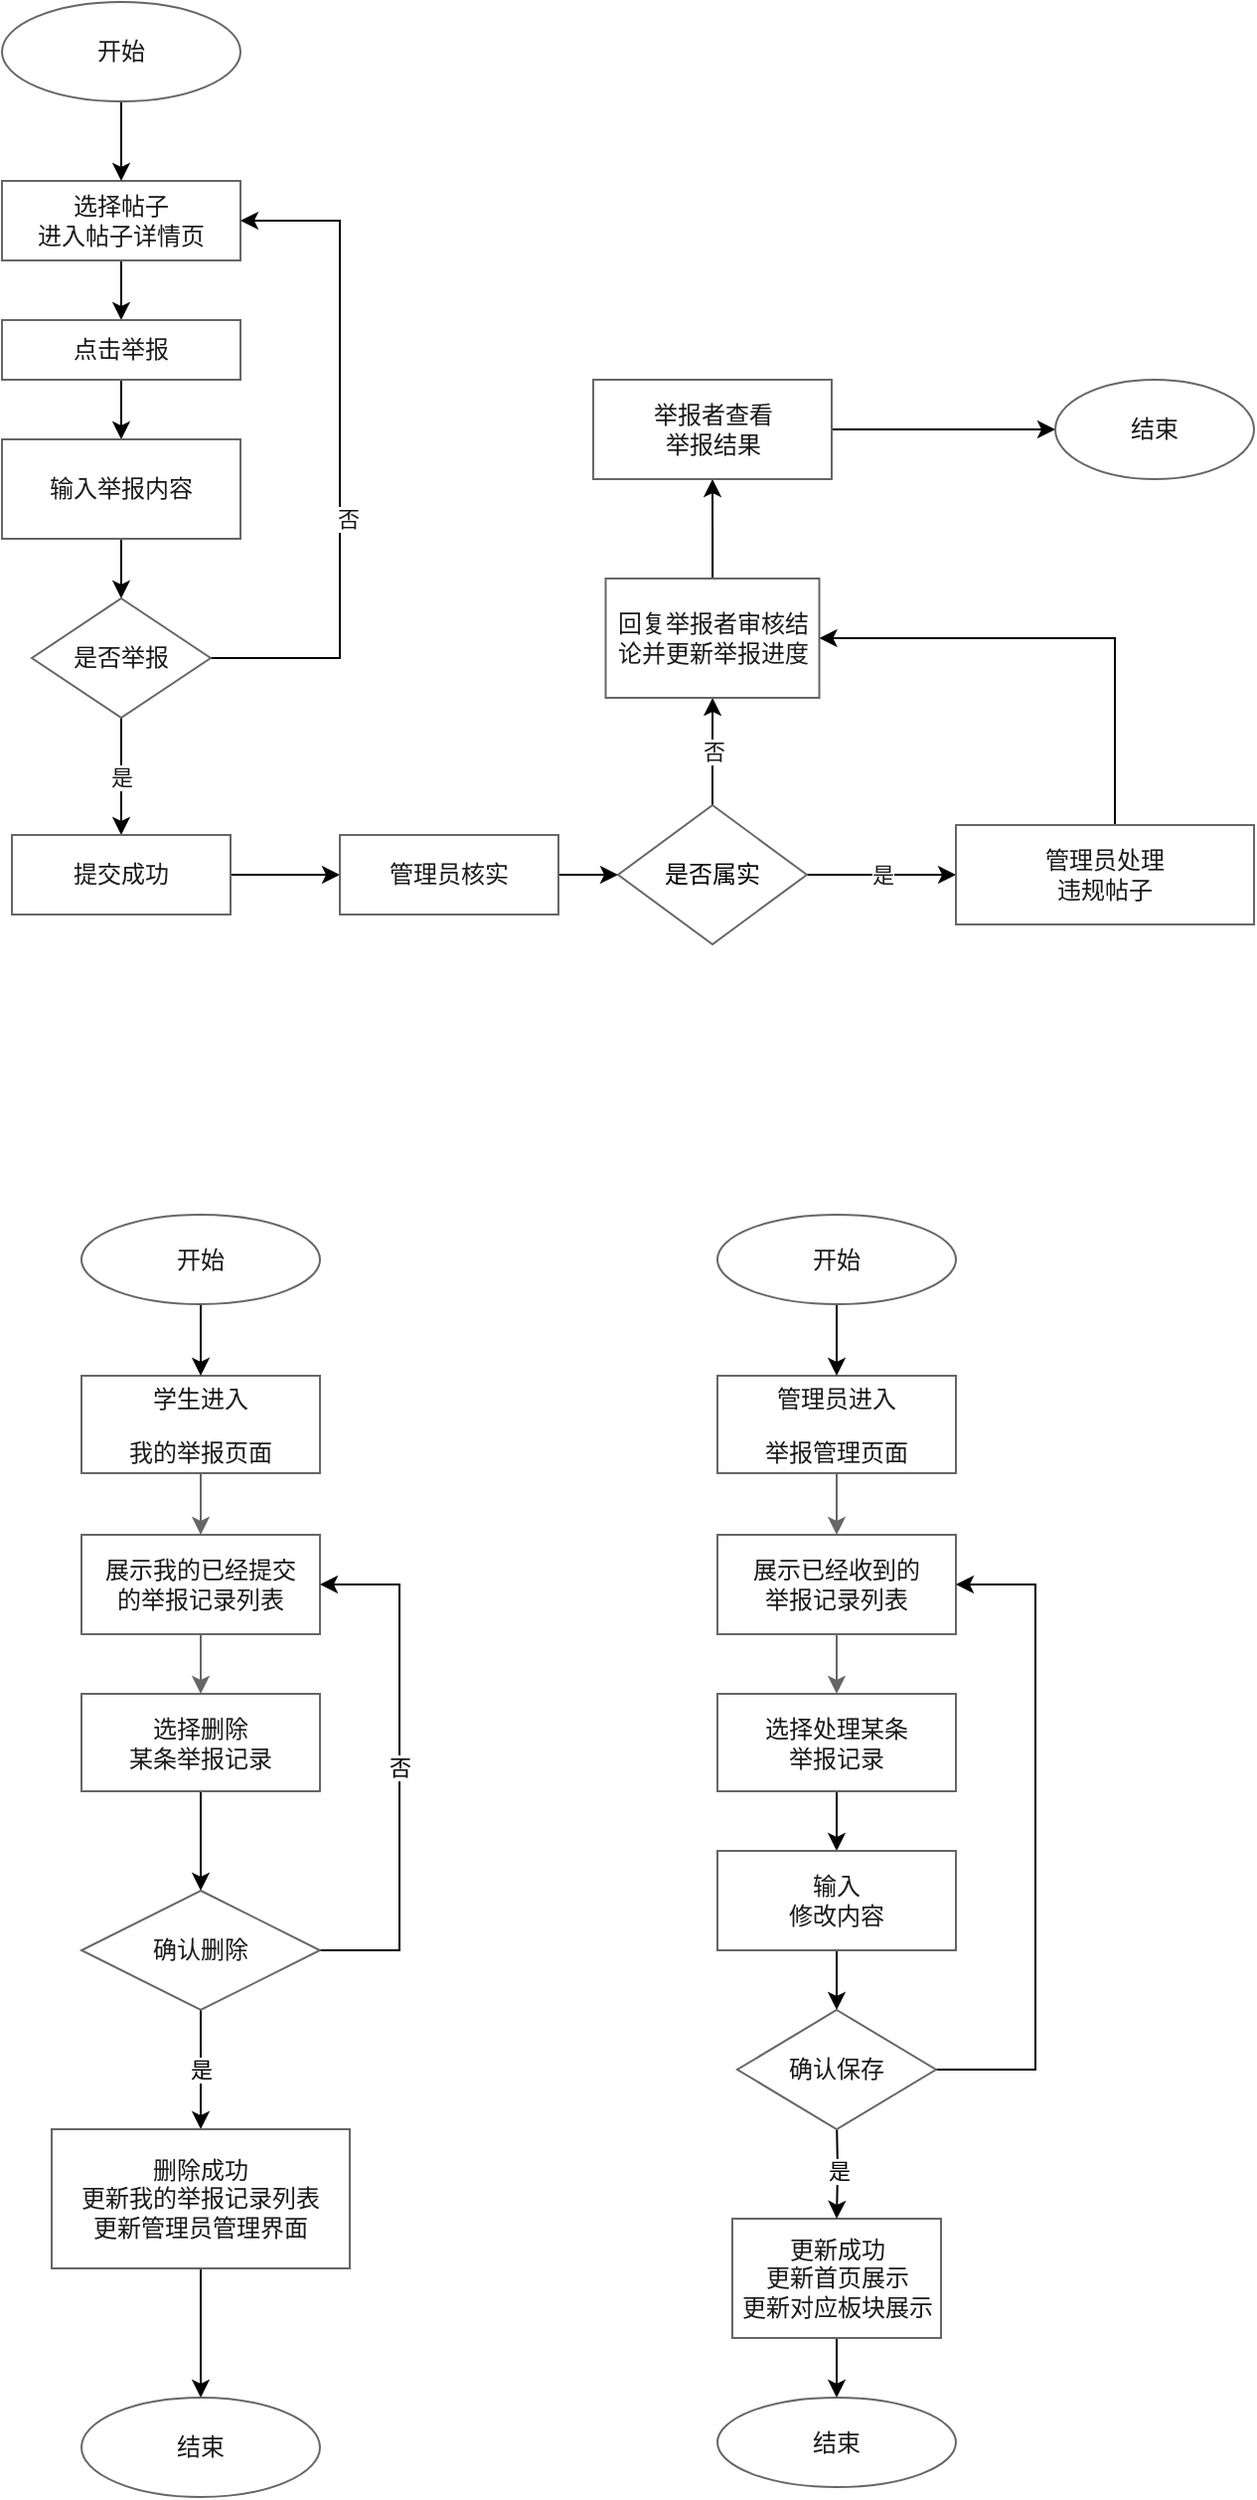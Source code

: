<mxfile version="17.1.2" type="github">
  <diagram id="C5RBs43oDa-KdzZeNtuy" name="Page-1">
    <mxGraphModel dx="903" dy="476" grid="1" gridSize="10" guides="1" tooltips="1" connect="1" arrows="1" fold="1" page="1" pageScale="1" pageWidth="827" pageHeight="1169" math="0" shadow="0">
      <root>
        <mxCell id="WIyWlLk6GJQsqaUBKTNV-0" />
        <mxCell id="WIyWlLk6GJQsqaUBKTNV-1" parent="WIyWlLk6GJQsqaUBKTNV-0" />
        <mxCell id="W3QgEm8a1RhK3dGbXsYR-3" value="" style="edgeStyle=orthogonalEdgeStyle;rounded=0;orthogonalLoop=1;jettySize=auto;html=1;fontColor=#1A1A1A;" parent="WIyWlLk6GJQsqaUBKTNV-1" source="W3QgEm8a1RhK3dGbXsYR-0" target="W3QgEm8a1RhK3dGbXsYR-2" edge="1">
          <mxGeometry relative="1" as="geometry" />
        </mxCell>
        <mxCell id="W3QgEm8a1RhK3dGbXsYR-0" value="选择帖子&lt;br&gt;进入帖子详情页" style="whiteSpace=wrap;html=1;rounded=0;glass=0;strokeWidth=1;shadow=0;strokeColor=#666666;fontColor=#1A1A1A;" parent="WIyWlLk6GJQsqaUBKTNV-1" vertex="1">
          <mxGeometry x="120" y="290" width="120" height="40" as="geometry" />
        </mxCell>
        <mxCell id="W3QgEm8a1RhK3dGbXsYR-5" value="" style="edgeStyle=orthogonalEdgeStyle;rounded=0;orthogonalLoop=1;jettySize=auto;html=1;fontColor=#1A1A1A;" parent="WIyWlLk6GJQsqaUBKTNV-1" source="W3QgEm8a1RhK3dGbXsYR-2" target="W3QgEm8a1RhK3dGbXsYR-4" edge="1">
          <mxGeometry relative="1" as="geometry" />
        </mxCell>
        <mxCell id="W3QgEm8a1RhK3dGbXsYR-2" value="点击举报" style="whiteSpace=wrap;html=1;rounded=0;glass=0;strokeWidth=1;shadow=0;strokeColor=#666666;fontColor=#1A1A1A;" parent="WIyWlLk6GJQsqaUBKTNV-1" vertex="1">
          <mxGeometry x="120" y="360" width="120" height="30" as="geometry" />
        </mxCell>
        <mxCell id="W3QgEm8a1RhK3dGbXsYR-7" value="" style="edgeStyle=orthogonalEdgeStyle;rounded=0;orthogonalLoop=1;jettySize=auto;html=1;fontColor=#1A1A1A;" parent="WIyWlLk6GJQsqaUBKTNV-1" source="W3QgEm8a1RhK3dGbXsYR-4" target="W3QgEm8a1RhK3dGbXsYR-6" edge="1">
          <mxGeometry relative="1" as="geometry" />
        </mxCell>
        <mxCell id="W3QgEm8a1RhK3dGbXsYR-4" value="输入举报内容" style="whiteSpace=wrap;html=1;rounded=0;glass=0;strokeWidth=1;shadow=0;strokeColor=#666666;fontColor=#1A1A1A;" parent="WIyWlLk6GJQsqaUBKTNV-1" vertex="1">
          <mxGeometry x="120" y="420" width="120" height="50" as="geometry" />
        </mxCell>
        <mxCell id="W3QgEm8a1RhK3dGbXsYR-8" style="edgeStyle=orthogonalEdgeStyle;rounded=0;orthogonalLoop=1;jettySize=auto;html=1;entryX=1;entryY=0.5;entryDx=0;entryDy=0;fontColor=#1A1A1A;" parent="WIyWlLk6GJQsqaUBKTNV-1" source="W3QgEm8a1RhK3dGbXsYR-6" target="W3QgEm8a1RhK3dGbXsYR-0" edge="1">
          <mxGeometry relative="1" as="geometry">
            <Array as="points">
              <mxPoint x="290" y="530" />
              <mxPoint x="290" y="310" />
            </Array>
          </mxGeometry>
        </mxCell>
        <mxCell id="W3QgEm8a1RhK3dGbXsYR-30" value="否" style="edgeLabel;html=1;align=center;verticalAlign=middle;resizable=0;points=[];fontColor=#1A1A1A;" parent="W3QgEm8a1RhK3dGbXsYR-8" vertex="1" connectable="0">
          <mxGeometry x="-0.19" y="-4" relative="1" as="geometry">
            <mxPoint as="offset" />
          </mxGeometry>
        </mxCell>
        <mxCell id="W3QgEm8a1RhK3dGbXsYR-10" value="是" style="edgeStyle=orthogonalEdgeStyle;rounded=0;orthogonalLoop=1;jettySize=auto;html=1;fontColor=#1A1A1A;" parent="WIyWlLk6GJQsqaUBKTNV-1" source="W3QgEm8a1RhK3dGbXsYR-6" target="W3QgEm8a1RhK3dGbXsYR-9" edge="1">
          <mxGeometry relative="1" as="geometry" />
        </mxCell>
        <mxCell id="W3QgEm8a1RhK3dGbXsYR-6" value="是否举报" style="rhombus;whiteSpace=wrap;html=1;rounded=0;glass=0;strokeWidth=1;shadow=0;strokeColor=#666666;fontColor=#1A1A1A;" parent="WIyWlLk6GJQsqaUBKTNV-1" vertex="1">
          <mxGeometry x="135" y="500" width="90" height="60" as="geometry" />
        </mxCell>
        <mxCell id="W3QgEm8a1RhK3dGbXsYR-14" value="" style="edgeStyle=orthogonalEdgeStyle;rounded=0;orthogonalLoop=1;jettySize=auto;html=1;fontColor=#1A1A1A;" parent="WIyWlLk6GJQsqaUBKTNV-1" source="W3QgEm8a1RhK3dGbXsYR-9" target="W3QgEm8a1RhK3dGbXsYR-13" edge="1">
          <mxGeometry relative="1" as="geometry" />
        </mxCell>
        <mxCell id="W3QgEm8a1RhK3dGbXsYR-9" value="提交成功" style="whiteSpace=wrap;html=1;rounded=0;glass=0;strokeWidth=1;shadow=0;strokeColor=#666666;fontColor=#1A1A1A;" parent="WIyWlLk6GJQsqaUBKTNV-1" vertex="1">
          <mxGeometry x="125" y="619" width="110" height="40" as="geometry" />
        </mxCell>
        <mxCell id="W3QgEm8a1RhK3dGbXsYR-16" value="" style="edgeStyle=orthogonalEdgeStyle;rounded=0;orthogonalLoop=1;jettySize=auto;html=1;fontColor=#1A1A1A;" parent="WIyWlLk6GJQsqaUBKTNV-1" source="W3QgEm8a1RhK3dGbXsYR-13" target="W3QgEm8a1RhK3dGbXsYR-15" edge="1">
          <mxGeometry relative="1" as="geometry" />
        </mxCell>
        <mxCell id="W3QgEm8a1RhK3dGbXsYR-13" value="管理员核实" style="whiteSpace=wrap;html=1;rounded=0;glass=0;strokeWidth=1;shadow=0;strokeColor=#666666;fontColor=#1A1A1A;" parent="WIyWlLk6GJQsqaUBKTNV-1" vertex="1">
          <mxGeometry x="290" y="619" width="110" height="40" as="geometry" />
        </mxCell>
        <mxCell id="W3QgEm8a1RhK3dGbXsYR-20" value="否" style="edgeStyle=orthogonalEdgeStyle;rounded=0;orthogonalLoop=1;jettySize=auto;html=1;fontColor=#1A1A1A;" parent="WIyWlLk6GJQsqaUBKTNV-1" source="W3QgEm8a1RhK3dGbXsYR-15" target="W3QgEm8a1RhK3dGbXsYR-19" edge="1">
          <mxGeometry relative="1" as="geometry" />
        </mxCell>
        <mxCell id="W3QgEm8a1RhK3dGbXsYR-22" value="是" style="edgeStyle=orthogonalEdgeStyle;rounded=0;orthogonalLoop=1;jettySize=auto;html=1;fontColor=#1A1A1A;" parent="WIyWlLk6GJQsqaUBKTNV-1" source="W3QgEm8a1RhK3dGbXsYR-15" target="W3QgEm8a1RhK3dGbXsYR-21" edge="1">
          <mxGeometry relative="1" as="geometry" />
        </mxCell>
        <mxCell id="W3QgEm8a1RhK3dGbXsYR-15" value="是否属实" style="rhombus;whiteSpace=wrap;html=1;rounded=0;glass=0;strokeWidth=1;shadow=0;strokeColor=#666666;" parent="WIyWlLk6GJQsqaUBKTNV-1" vertex="1">
          <mxGeometry x="430" y="604" width="95" height="70" as="geometry" />
        </mxCell>
        <mxCell id="W3QgEm8a1RhK3dGbXsYR-26" value="" style="edgeStyle=orthogonalEdgeStyle;rounded=0;orthogonalLoop=1;jettySize=auto;html=1;fontColor=#1A1A1A;" parent="WIyWlLk6GJQsqaUBKTNV-1" source="W3QgEm8a1RhK3dGbXsYR-19" target="W3QgEm8a1RhK3dGbXsYR-25" edge="1">
          <mxGeometry relative="1" as="geometry" />
        </mxCell>
        <mxCell id="W3QgEm8a1RhK3dGbXsYR-19" value="回复举报者审核结论并更新举报进度" style="whiteSpace=wrap;html=1;rounded=0;glass=0;strokeWidth=1;shadow=0;strokeColor=#666666;fontColor=#1A1A1A;" parent="WIyWlLk6GJQsqaUBKTNV-1" vertex="1">
          <mxGeometry x="423.75" y="490" width="107.5" height="60" as="geometry" />
        </mxCell>
        <mxCell id="W3QgEm8a1RhK3dGbXsYR-32" style="edgeStyle=orthogonalEdgeStyle;rounded=0;orthogonalLoop=1;jettySize=auto;html=1;entryX=1;entryY=0.5;entryDx=0;entryDy=0;fontColor=#1A1A1A;strokeColor=default;" parent="WIyWlLk6GJQsqaUBKTNV-1" source="W3QgEm8a1RhK3dGbXsYR-21" target="W3QgEm8a1RhK3dGbXsYR-19" edge="1">
          <mxGeometry relative="1" as="geometry">
            <Array as="points">
              <mxPoint x="680" y="520" />
            </Array>
          </mxGeometry>
        </mxCell>
        <mxCell id="W3QgEm8a1RhK3dGbXsYR-21" value="管理员处理&lt;br&gt;违规帖子" style="whiteSpace=wrap;html=1;rounded=0;glass=0;strokeWidth=1;shadow=0;strokeColor=#666666;fontColor=#1A1A1A;" parent="WIyWlLk6GJQsqaUBKTNV-1" vertex="1">
          <mxGeometry x="600" y="614" width="150" height="50" as="geometry" />
        </mxCell>
        <mxCell id="W3QgEm8a1RhK3dGbXsYR-33" style="edgeStyle=orthogonalEdgeStyle;rounded=0;orthogonalLoop=1;jettySize=auto;html=1;entryX=0;entryY=0.5;entryDx=0;entryDy=0;fontColor=#1A1A1A;" parent="WIyWlLk6GJQsqaUBKTNV-1" source="W3QgEm8a1RhK3dGbXsYR-25" target="W3QgEm8a1RhK3dGbXsYR-27" edge="1">
          <mxGeometry relative="1" as="geometry" />
        </mxCell>
        <mxCell id="W3QgEm8a1RhK3dGbXsYR-25" value="举报者查看&lt;br&gt;举报结果" style="whiteSpace=wrap;html=1;rounded=0;glass=0;strokeWidth=1;shadow=0;strokeColor=#666666;fontColor=#1A1A1A;" parent="WIyWlLk6GJQsqaUBKTNV-1" vertex="1">
          <mxGeometry x="417.5" y="390" width="120" height="50" as="geometry" />
        </mxCell>
        <mxCell id="W3QgEm8a1RhK3dGbXsYR-27" value="结束" style="ellipse;whiteSpace=wrap;html=1;rounded=0;glass=0;strokeWidth=1;shadow=0;strokeColor=#666666;fontColor=#1A1A1A;" parent="WIyWlLk6GJQsqaUBKTNV-1" vertex="1">
          <mxGeometry x="650" y="390" width="100" height="50" as="geometry" />
        </mxCell>
        <mxCell id="WVqeX50r0wsHS2Mz_8iI-2" value="" style="edgeStyle=orthogonalEdgeStyle;rounded=0;orthogonalLoop=1;jettySize=auto;html=1;fontColor=#1A1A1A;strokeColor=default;" edge="1" parent="WIyWlLk6GJQsqaUBKTNV-1" source="WVqeX50r0wsHS2Mz_8iI-0" target="W3QgEm8a1RhK3dGbXsYR-0">
          <mxGeometry relative="1" as="geometry" />
        </mxCell>
        <mxCell id="WVqeX50r0wsHS2Mz_8iI-0" value="开始" style="ellipse;whiteSpace=wrap;html=1;fontColor=#1A1A1A;strokeColor=#666666;" vertex="1" parent="WIyWlLk6GJQsqaUBKTNV-1">
          <mxGeometry x="120" y="200" width="120" height="50" as="geometry" />
        </mxCell>
        <mxCell id="WVqeX50r0wsHS2Mz_8iI-19" value="" style="edgeStyle=orthogonalEdgeStyle;rounded=0;orthogonalLoop=1;jettySize=auto;html=1;fontFamily=Helvetica;fontColor=#1A1A1A;strokeColor=#666666;" edge="1" parent="WIyWlLk6GJQsqaUBKTNV-1" source="WVqeX50r0wsHS2Mz_8iI-20" target="WVqeX50r0wsHS2Mz_8iI-24">
          <mxGeometry relative="1" as="geometry" />
        </mxCell>
        <mxCell id="WVqeX50r0wsHS2Mz_8iI-20" value="&lt;p&gt;学生&lt;span&gt;进入&lt;/span&gt;&lt;/p&gt;&lt;p&gt;&lt;span&gt;我的举报页面&lt;/span&gt;&lt;/p&gt;" style="rounded=0;whiteSpace=wrap;html=1;fontFamily=Helvetica;fontColor=#1A1A1A;strokeColor=#666666;" vertex="1" parent="WIyWlLk6GJQsqaUBKTNV-1">
          <mxGeometry x="160" y="891" width="120" height="49" as="geometry" />
        </mxCell>
        <mxCell id="WVqeX50r0wsHS2Mz_8iI-21" value="" style="edgeStyle=orthogonalEdgeStyle;rounded=0;orthogonalLoop=1;jettySize=auto;html=1;" edge="1" parent="WIyWlLk6GJQsqaUBKTNV-1" source="WVqeX50r0wsHS2Mz_8iI-22" target="WVqeX50r0wsHS2Mz_8iI-29">
          <mxGeometry relative="1" as="geometry" />
        </mxCell>
        <mxCell id="WVqeX50r0wsHS2Mz_8iI-22" value="选择删除&lt;br&gt;某条举报记录" style="whiteSpace=wrap;html=1;rounded=0;fontFamily=Helvetica;fontColor=#1A1A1A;strokeColor=#666666;" vertex="1" parent="WIyWlLk6GJQsqaUBKTNV-1">
          <mxGeometry x="160" y="1051" width="120" height="49" as="geometry" />
        </mxCell>
        <mxCell id="WVqeX50r0wsHS2Mz_8iI-23" value="" style="edgeStyle=orthogonalEdgeStyle;rounded=0;orthogonalLoop=1;jettySize=auto;html=1;fontFamily=Helvetica;fontColor=#1A1A1A;strokeColor=#666666;" edge="1" parent="WIyWlLk6GJQsqaUBKTNV-1" source="WVqeX50r0wsHS2Mz_8iI-24" target="WVqeX50r0wsHS2Mz_8iI-22">
          <mxGeometry relative="1" as="geometry" />
        </mxCell>
        <mxCell id="WVqeX50r0wsHS2Mz_8iI-24" value="展示我的已经提交&lt;br&gt;的举报记录列表" style="rounded=0;whiteSpace=wrap;html=1;fontFamily=Helvetica;fontColor=#1A1A1A;strokeColor=#666666;" vertex="1" parent="WIyWlLk6GJQsqaUBKTNV-1">
          <mxGeometry x="160" y="971" width="120" height="50" as="geometry" />
        </mxCell>
        <mxCell id="WVqeX50r0wsHS2Mz_8iI-25" value="" style="edgeStyle=orthogonalEdgeStyle;rounded=0;orthogonalLoop=1;jettySize=auto;html=1;" edge="1" parent="WIyWlLk6GJQsqaUBKTNV-1" source="WVqeX50r0wsHS2Mz_8iI-26" target="WVqeX50r0wsHS2Mz_8iI-20">
          <mxGeometry relative="1" as="geometry" />
        </mxCell>
        <mxCell id="WVqeX50r0wsHS2Mz_8iI-26" value="开始" style="ellipse;whiteSpace=wrap;html=1;strokeColor=#666666;fontColor=#1A1A1A;rounded=0;" vertex="1" parent="WIyWlLk6GJQsqaUBKTNV-1">
          <mxGeometry x="160" y="810" width="120" height="45" as="geometry" />
        </mxCell>
        <mxCell id="WVqeX50r0wsHS2Mz_8iI-27" value="是" style="edgeStyle=orthogonalEdgeStyle;rounded=0;orthogonalLoop=1;jettySize=auto;html=1;" edge="1" parent="WIyWlLk6GJQsqaUBKTNV-1" source="WVqeX50r0wsHS2Mz_8iI-29" target="WVqeX50r0wsHS2Mz_8iI-31">
          <mxGeometry relative="1" as="geometry" />
        </mxCell>
        <mxCell id="WVqeX50r0wsHS2Mz_8iI-28" value="否" style="edgeStyle=orthogonalEdgeStyle;rounded=0;orthogonalLoop=1;jettySize=auto;html=1;entryX=1;entryY=0.5;entryDx=0;entryDy=0;" edge="1" parent="WIyWlLk6GJQsqaUBKTNV-1" source="WVqeX50r0wsHS2Mz_8iI-29" target="WVqeX50r0wsHS2Mz_8iI-24">
          <mxGeometry relative="1" as="geometry">
            <Array as="points">
              <mxPoint x="320" y="1180" />
              <mxPoint x="320" y="996" />
            </Array>
          </mxGeometry>
        </mxCell>
        <mxCell id="WVqeX50r0wsHS2Mz_8iI-29" value="确认删除" style="rhombus;whiteSpace=wrap;html=1;strokeColor=#666666;fontColor=#1A1A1A;rounded=0;" vertex="1" parent="WIyWlLk6GJQsqaUBKTNV-1">
          <mxGeometry x="160" y="1150" width="120" height="60" as="geometry" />
        </mxCell>
        <mxCell id="WVqeX50r0wsHS2Mz_8iI-30" value="" style="edgeStyle=orthogonalEdgeStyle;rounded=0;orthogonalLoop=1;jettySize=auto;html=1;" edge="1" parent="WIyWlLk6GJQsqaUBKTNV-1" source="WVqeX50r0wsHS2Mz_8iI-31" target="WVqeX50r0wsHS2Mz_8iI-32">
          <mxGeometry relative="1" as="geometry" />
        </mxCell>
        <mxCell id="WVqeX50r0wsHS2Mz_8iI-31" value="删除成功&lt;br&gt;更新我的举报记录列表&lt;br&gt;更新管理员管理界面" style="whiteSpace=wrap;html=1;strokeColor=#666666;fontColor=#1A1A1A;rounded=0;" vertex="1" parent="WIyWlLk6GJQsqaUBKTNV-1">
          <mxGeometry x="145" y="1270" width="150" height="70" as="geometry" />
        </mxCell>
        <mxCell id="WVqeX50r0wsHS2Mz_8iI-32" value="结束" style="ellipse;whiteSpace=wrap;html=1;strokeColor=#666666;fontColor=#1A1A1A;rounded=0;" vertex="1" parent="WIyWlLk6GJQsqaUBKTNV-1">
          <mxGeometry x="160" y="1405" width="120" height="50" as="geometry" />
        </mxCell>
        <mxCell id="WVqeX50r0wsHS2Mz_8iI-33" value="" style="edgeStyle=orthogonalEdgeStyle;rounded=0;orthogonalLoop=1;jettySize=auto;html=1;fontFamily=Helvetica;fontColor=#1A1A1A;strokeColor=#666666;" edge="1" parent="WIyWlLk6GJQsqaUBKTNV-1" source="WVqeX50r0wsHS2Mz_8iI-34" target="WVqeX50r0wsHS2Mz_8iI-38">
          <mxGeometry relative="1" as="geometry" />
        </mxCell>
        <mxCell id="WVqeX50r0wsHS2Mz_8iI-34" value="&lt;p&gt;管理员进入&lt;/p&gt;&lt;p&gt;举报管理页面&lt;br&gt;&lt;/p&gt;" style="rounded=0;whiteSpace=wrap;html=1;fontFamily=Helvetica;fontColor=#1A1A1A;strokeColor=#666666;" vertex="1" parent="WIyWlLk6GJQsqaUBKTNV-1">
          <mxGeometry x="480" y="891" width="120" height="49" as="geometry" />
        </mxCell>
        <mxCell id="WVqeX50r0wsHS2Mz_8iI-35" value="" style="edgeStyle=orthogonalEdgeStyle;rounded=0;orthogonalLoop=1;jettySize=auto;html=1;" edge="1" parent="WIyWlLk6GJQsqaUBKTNV-1" source="WVqeX50r0wsHS2Mz_8iI-36" target="WVqeX50r0wsHS2Mz_8iI-45">
          <mxGeometry relative="1" as="geometry" />
        </mxCell>
        <mxCell id="WVqeX50r0wsHS2Mz_8iI-36" value="选择处理某条&lt;br&gt;举报记录" style="whiteSpace=wrap;html=1;rounded=0;fontFamily=Helvetica;fontColor=#1A1A1A;strokeColor=#666666;" vertex="1" parent="WIyWlLk6GJQsqaUBKTNV-1">
          <mxGeometry x="480" y="1051" width="120" height="49" as="geometry" />
        </mxCell>
        <mxCell id="WVqeX50r0wsHS2Mz_8iI-37" value="" style="edgeStyle=orthogonalEdgeStyle;rounded=0;orthogonalLoop=1;jettySize=auto;html=1;fontFamily=Helvetica;fontColor=#1A1A1A;strokeColor=#666666;" edge="1" parent="WIyWlLk6GJQsqaUBKTNV-1" source="WVqeX50r0wsHS2Mz_8iI-38" target="WVqeX50r0wsHS2Mz_8iI-36">
          <mxGeometry relative="1" as="geometry" />
        </mxCell>
        <mxCell id="WVqeX50r0wsHS2Mz_8iI-38" value="展示已经收到的&lt;br&gt;举报记录列表" style="rounded=0;whiteSpace=wrap;html=1;fontFamily=Helvetica;fontColor=#1A1A1A;strokeColor=#666666;" vertex="1" parent="WIyWlLk6GJQsqaUBKTNV-1">
          <mxGeometry x="480" y="971" width="120" height="50" as="geometry" />
        </mxCell>
        <mxCell id="WVqeX50r0wsHS2Mz_8iI-39" value="" style="edgeStyle=orthogonalEdgeStyle;rounded=0;orthogonalLoop=1;jettySize=auto;html=1;" edge="1" parent="WIyWlLk6GJQsqaUBKTNV-1" source="WVqeX50r0wsHS2Mz_8iI-40" target="WVqeX50r0wsHS2Mz_8iI-34">
          <mxGeometry relative="1" as="geometry" />
        </mxCell>
        <mxCell id="WVqeX50r0wsHS2Mz_8iI-40" value="开始" style="ellipse;whiteSpace=wrap;html=1;strokeColor=#666666;fontColor=#1A1A1A;rounded=0;" vertex="1" parent="WIyWlLk6GJQsqaUBKTNV-1">
          <mxGeometry x="480" y="810" width="120" height="45" as="geometry" />
        </mxCell>
        <mxCell id="WVqeX50r0wsHS2Mz_8iI-41" value="" style="edgeStyle=orthogonalEdgeStyle;rounded=0;orthogonalLoop=1;jettySize=auto;html=1;" edge="1" parent="WIyWlLk6GJQsqaUBKTNV-1" source="WVqeX50r0wsHS2Mz_8iI-42" target="WVqeX50r0wsHS2Mz_8iI-43">
          <mxGeometry relative="1" as="geometry" />
        </mxCell>
        <mxCell id="WVqeX50r0wsHS2Mz_8iI-42" value="更新成功&lt;br&gt;更新首页展示&lt;br&gt;更新对应板块展示" style="whiteSpace=wrap;html=1;strokeColor=#666666;fontColor=#1A1A1A;rounded=0;" vertex="1" parent="WIyWlLk6GJQsqaUBKTNV-1">
          <mxGeometry x="487.5" y="1315" width="105" height="60" as="geometry" />
        </mxCell>
        <mxCell id="WVqeX50r0wsHS2Mz_8iI-43" value="结束" style="ellipse;whiteSpace=wrap;html=1;strokeColor=#666666;fontColor=#1A1A1A;rounded=0;" vertex="1" parent="WIyWlLk6GJQsqaUBKTNV-1">
          <mxGeometry x="480" y="1405" width="120" height="45" as="geometry" />
        </mxCell>
        <mxCell id="WVqeX50r0wsHS2Mz_8iI-51" value="" style="edgeStyle=orthogonalEdgeStyle;rounded=0;orthogonalLoop=1;jettySize=auto;html=1;fontColor=#1A1A1A;strokeColor=default;" edge="1" parent="WIyWlLk6GJQsqaUBKTNV-1" source="WVqeX50r0wsHS2Mz_8iI-45" target="WVqeX50r0wsHS2Mz_8iI-50">
          <mxGeometry relative="1" as="geometry" />
        </mxCell>
        <mxCell id="WVqeX50r0wsHS2Mz_8iI-45" value="&lt;span&gt;输入&lt;/span&gt;&lt;br&gt;&lt;span&gt;修改内容&lt;/span&gt;" style="whiteSpace=wrap;html=1;strokeColor=#666666;fontColor=#1A1A1A;rounded=0;" vertex="1" parent="WIyWlLk6GJQsqaUBKTNV-1">
          <mxGeometry x="480" y="1130" width="120" height="50" as="geometry" />
        </mxCell>
        <mxCell id="WVqeX50r0wsHS2Mz_8iI-48" value="是" style="edgeStyle=orthogonalEdgeStyle;rounded=0;orthogonalLoop=1;jettySize=auto;html=1;" edge="1" parent="WIyWlLk6GJQsqaUBKTNV-1" target="WVqeX50r0wsHS2Mz_8iI-42">
          <mxGeometry relative="1" as="geometry">
            <mxPoint x="540" y="1265" as="sourcePoint" />
          </mxGeometry>
        </mxCell>
        <mxCell id="WVqeX50r0wsHS2Mz_8iI-52" style="edgeStyle=orthogonalEdgeStyle;rounded=0;orthogonalLoop=1;jettySize=auto;html=1;entryX=1;entryY=0.5;entryDx=0;entryDy=0;fontColor=#1A1A1A;strokeColor=default;" edge="1" parent="WIyWlLk6GJQsqaUBKTNV-1" source="WVqeX50r0wsHS2Mz_8iI-50" target="WVqeX50r0wsHS2Mz_8iI-38">
          <mxGeometry relative="1" as="geometry">
            <Array as="points">
              <mxPoint x="640" y="1240" />
              <mxPoint x="640" y="996" />
            </Array>
          </mxGeometry>
        </mxCell>
        <mxCell id="WVqeX50r0wsHS2Mz_8iI-50" value="确认保存" style="rhombus;whiteSpace=wrap;html=1;strokeColor=#666666;fontColor=#1A1A1A;rounded=0;" vertex="1" parent="WIyWlLk6GJQsqaUBKTNV-1">
          <mxGeometry x="490" y="1210" width="100" height="60" as="geometry" />
        </mxCell>
      </root>
    </mxGraphModel>
  </diagram>
</mxfile>
